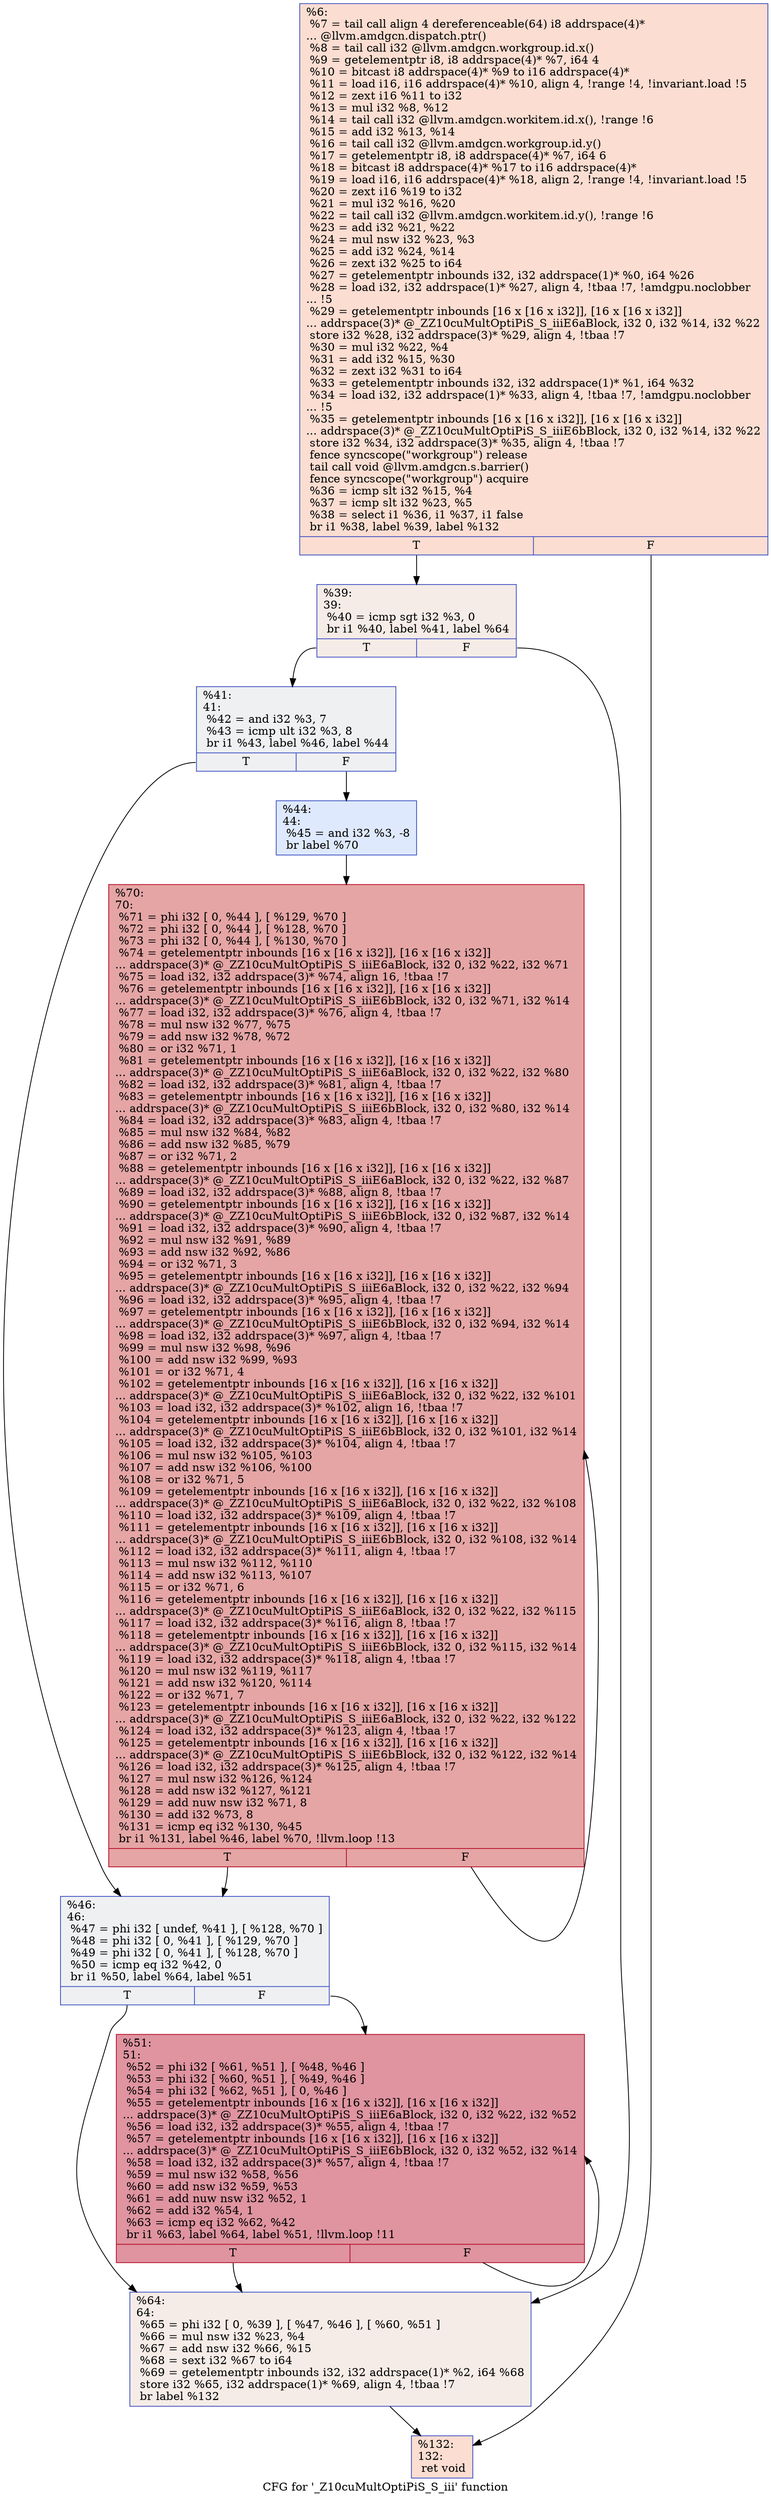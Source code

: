 digraph "CFG for '_Z10cuMultOptiPiS_S_iii' function" {
	label="CFG for '_Z10cuMultOptiPiS_S_iii' function";

	Node0x624aab0 [shape=record,color="#3d50c3ff", style=filled, fillcolor="#f7b39670",label="{%6:\l  %7 = tail call align 4 dereferenceable(64) i8 addrspace(4)*\l... @llvm.amdgcn.dispatch.ptr()\l  %8 = tail call i32 @llvm.amdgcn.workgroup.id.x()\l  %9 = getelementptr i8, i8 addrspace(4)* %7, i64 4\l  %10 = bitcast i8 addrspace(4)* %9 to i16 addrspace(4)*\l  %11 = load i16, i16 addrspace(4)* %10, align 4, !range !4, !invariant.load !5\l  %12 = zext i16 %11 to i32\l  %13 = mul i32 %8, %12\l  %14 = tail call i32 @llvm.amdgcn.workitem.id.x(), !range !6\l  %15 = add i32 %13, %14\l  %16 = tail call i32 @llvm.amdgcn.workgroup.id.y()\l  %17 = getelementptr i8, i8 addrspace(4)* %7, i64 6\l  %18 = bitcast i8 addrspace(4)* %17 to i16 addrspace(4)*\l  %19 = load i16, i16 addrspace(4)* %18, align 2, !range !4, !invariant.load !5\l  %20 = zext i16 %19 to i32\l  %21 = mul i32 %16, %20\l  %22 = tail call i32 @llvm.amdgcn.workitem.id.y(), !range !6\l  %23 = add i32 %21, %22\l  %24 = mul nsw i32 %23, %3\l  %25 = add i32 %24, %14\l  %26 = zext i32 %25 to i64\l  %27 = getelementptr inbounds i32, i32 addrspace(1)* %0, i64 %26\l  %28 = load i32, i32 addrspace(1)* %27, align 4, !tbaa !7, !amdgpu.noclobber\l... !5\l  %29 = getelementptr inbounds [16 x [16 x i32]], [16 x [16 x i32]]\l... addrspace(3)* @_ZZ10cuMultOptiPiS_S_iiiE6aBlock, i32 0, i32 %14, i32 %22\l  store i32 %28, i32 addrspace(3)* %29, align 4, !tbaa !7\l  %30 = mul i32 %22, %4\l  %31 = add i32 %15, %30\l  %32 = zext i32 %31 to i64\l  %33 = getelementptr inbounds i32, i32 addrspace(1)* %1, i64 %32\l  %34 = load i32, i32 addrspace(1)* %33, align 4, !tbaa !7, !amdgpu.noclobber\l... !5\l  %35 = getelementptr inbounds [16 x [16 x i32]], [16 x [16 x i32]]\l... addrspace(3)* @_ZZ10cuMultOptiPiS_S_iiiE6bBlock, i32 0, i32 %14, i32 %22\l  store i32 %34, i32 addrspace(3)* %35, align 4, !tbaa !7\l  fence syncscope(\"workgroup\") release\l  tail call void @llvm.amdgcn.s.barrier()\l  fence syncscope(\"workgroup\") acquire\l  %36 = icmp slt i32 %15, %4\l  %37 = icmp slt i32 %23, %5\l  %38 = select i1 %36, i1 %37, i1 false\l  br i1 %38, label %39, label %132\l|{<s0>T|<s1>F}}"];
	Node0x624aab0:s0 -> Node0x624f970;
	Node0x624aab0:s1 -> Node0x624fa00;
	Node0x624f970 [shape=record,color="#3d50c3ff", style=filled, fillcolor="#ead5c970",label="{%39:\l39:                                               \l  %40 = icmp sgt i32 %3, 0\l  br i1 %40, label %41, label %64\l|{<s0>T|<s1>F}}"];
	Node0x624f970:s0 -> Node0x624fbd0;
	Node0x624f970:s1 -> Node0x624fc20;
	Node0x624fbd0 [shape=record,color="#3d50c3ff", style=filled, fillcolor="#d9dce170",label="{%41:\l41:                                               \l  %42 = and i32 %3, 7\l  %43 = icmp ult i32 %3, 8\l  br i1 %43, label %46, label %44\l|{<s0>T|<s1>F}}"];
	Node0x624fbd0:s0 -> Node0x624fee0;
	Node0x624fbd0:s1 -> Node0x624ff30;
	Node0x624ff30 [shape=record,color="#3d50c3ff", style=filled, fillcolor="#b5cdfa70",label="{%44:\l44:                                               \l  %45 = and i32 %3, -8\l  br label %70\l}"];
	Node0x624ff30 -> Node0x6250130;
	Node0x624fee0 [shape=record,color="#3d50c3ff", style=filled, fillcolor="#d9dce170",label="{%46:\l46:                                               \l  %47 = phi i32 [ undef, %41 ], [ %128, %70 ]\l  %48 = phi i32 [ 0, %41 ], [ %129, %70 ]\l  %49 = phi i32 [ 0, %41 ], [ %128, %70 ]\l  %50 = icmp eq i32 %42, 0\l  br i1 %50, label %64, label %51\l|{<s0>T|<s1>F}}"];
	Node0x624fee0:s0 -> Node0x624fc20;
	Node0x624fee0:s1 -> Node0x6250530;
	Node0x6250530 [shape=record,color="#b70d28ff", style=filled, fillcolor="#b70d2870",label="{%51:\l51:                                               \l  %52 = phi i32 [ %61, %51 ], [ %48, %46 ]\l  %53 = phi i32 [ %60, %51 ], [ %49, %46 ]\l  %54 = phi i32 [ %62, %51 ], [ 0, %46 ]\l  %55 = getelementptr inbounds [16 x [16 x i32]], [16 x [16 x i32]]\l... addrspace(3)* @_ZZ10cuMultOptiPiS_S_iiiE6aBlock, i32 0, i32 %22, i32 %52\l  %56 = load i32, i32 addrspace(3)* %55, align 4, !tbaa !7\l  %57 = getelementptr inbounds [16 x [16 x i32]], [16 x [16 x i32]]\l... addrspace(3)* @_ZZ10cuMultOptiPiS_S_iiiE6bBlock, i32 0, i32 %52, i32 %14\l  %58 = load i32, i32 addrspace(3)* %57, align 4, !tbaa !7\l  %59 = mul nsw i32 %58, %56\l  %60 = add nsw i32 %59, %53\l  %61 = add nuw nsw i32 %52, 1\l  %62 = add i32 %54, 1\l  %63 = icmp eq i32 %62, %42\l  br i1 %63, label %64, label %51, !llvm.loop !11\l|{<s0>T|<s1>F}}"];
	Node0x6250530:s0 -> Node0x624fc20;
	Node0x6250530:s1 -> Node0x6250530;
	Node0x624fc20 [shape=record,color="#3d50c3ff", style=filled, fillcolor="#ead5c970",label="{%64:\l64:                                               \l  %65 = phi i32 [ 0, %39 ], [ %47, %46 ], [ %60, %51 ]\l  %66 = mul nsw i32 %23, %4\l  %67 = add nsw i32 %66, %15\l  %68 = sext i32 %67 to i64\l  %69 = getelementptr inbounds i32, i32 addrspace(1)* %2, i64 %68\l  store i32 %65, i32 addrspace(1)* %69, align 4, !tbaa !7\l  br label %132\l}"];
	Node0x624fc20 -> Node0x624fa00;
	Node0x6250130 [shape=record,color="#b70d28ff", style=filled, fillcolor="#c5333470",label="{%70:\l70:                                               \l  %71 = phi i32 [ 0, %44 ], [ %129, %70 ]\l  %72 = phi i32 [ 0, %44 ], [ %128, %70 ]\l  %73 = phi i32 [ 0, %44 ], [ %130, %70 ]\l  %74 = getelementptr inbounds [16 x [16 x i32]], [16 x [16 x i32]]\l... addrspace(3)* @_ZZ10cuMultOptiPiS_S_iiiE6aBlock, i32 0, i32 %22, i32 %71\l  %75 = load i32, i32 addrspace(3)* %74, align 16, !tbaa !7\l  %76 = getelementptr inbounds [16 x [16 x i32]], [16 x [16 x i32]]\l... addrspace(3)* @_ZZ10cuMultOptiPiS_S_iiiE6bBlock, i32 0, i32 %71, i32 %14\l  %77 = load i32, i32 addrspace(3)* %76, align 4, !tbaa !7\l  %78 = mul nsw i32 %77, %75\l  %79 = add nsw i32 %78, %72\l  %80 = or i32 %71, 1\l  %81 = getelementptr inbounds [16 x [16 x i32]], [16 x [16 x i32]]\l... addrspace(3)* @_ZZ10cuMultOptiPiS_S_iiiE6aBlock, i32 0, i32 %22, i32 %80\l  %82 = load i32, i32 addrspace(3)* %81, align 4, !tbaa !7\l  %83 = getelementptr inbounds [16 x [16 x i32]], [16 x [16 x i32]]\l... addrspace(3)* @_ZZ10cuMultOptiPiS_S_iiiE6bBlock, i32 0, i32 %80, i32 %14\l  %84 = load i32, i32 addrspace(3)* %83, align 4, !tbaa !7\l  %85 = mul nsw i32 %84, %82\l  %86 = add nsw i32 %85, %79\l  %87 = or i32 %71, 2\l  %88 = getelementptr inbounds [16 x [16 x i32]], [16 x [16 x i32]]\l... addrspace(3)* @_ZZ10cuMultOptiPiS_S_iiiE6aBlock, i32 0, i32 %22, i32 %87\l  %89 = load i32, i32 addrspace(3)* %88, align 8, !tbaa !7\l  %90 = getelementptr inbounds [16 x [16 x i32]], [16 x [16 x i32]]\l... addrspace(3)* @_ZZ10cuMultOptiPiS_S_iiiE6bBlock, i32 0, i32 %87, i32 %14\l  %91 = load i32, i32 addrspace(3)* %90, align 4, !tbaa !7\l  %92 = mul nsw i32 %91, %89\l  %93 = add nsw i32 %92, %86\l  %94 = or i32 %71, 3\l  %95 = getelementptr inbounds [16 x [16 x i32]], [16 x [16 x i32]]\l... addrspace(3)* @_ZZ10cuMultOptiPiS_S_iiiE6aBlock, i32 0, i32 %22, i32 %94\l  %96 = load i32, i32 addrspace(3)* %95, align 4, !tbaa !7\l  %97 = getelementptr inbounds [16 x [16 x i32]], [16 x [16 x i32]]\l... addrspace(3)* @_ZZ10cuMultOptiPiS_S_iiiE6bBlock, i32 0, i32 %94, i32 %14\l  %98 = load i32, i32 addrspace(3)* %97, align 4, !tbaa !7\l  %99 = mul nsw i32 %98, %96\l  %100 = add nsw i32 %99, %93\l  %101 = or i32 %71, 4\l  %102 = getelementptr inbounds [16 x [16 x i32]], [16 x [16 x i32]]\l... addrspace(3)* @_ZZ10cuMultOptiPiS_S_iiiE6aBlock, i32 0, i32 %22, i32 %101\l  %103 = load i32, i32 addrspace(3)* %102, align 16, !tbaa !7\l  %104 = getelementptr inbounds [16 x [16 x i32]], [16 x [16 x i32]]\l... addrspace(3)* @_ZZ10cuMultOptiPiS_S_iiiE6bBlock, i32 0, i32 %101, i32 %14\l  %105 = load i32, i32 addrspace(3)* %104, align 4, !tbaa !7\l  %106 = mul nsw i32 %105, %103\l  %107 = add nsw i32 %106, %100\l  %108 = or i32 %71, 5\l  %109 = getelementptr inbounds [16 x [16 x i32]], [16 x [16 x i32]]\l... addrspace(3)* @_ZZ10cuMultOptiPiS_S_iiiE6aBlock, i32 0, i32 %22, i32 %108\l  %110 = load i32, i32 addrspace(3)* %109, align 4, !tbaa !7\l  %111 = getelementptr inbounds [16 x [16 x i32]], [16 x [16 x i32]]\l... addrspace(3)* @_ZZ10cuMultOptiPiS_S_iiiE6bBlock, i32 0, i32 %108, i32 %14\l  %112 = load i32, i32 addrspace(3)* %111, align 4, !tbaa !7\l  %113 = mul nsw i32 %112, %110\l  %114 = add nsw i32 %113, %107\l  %115 = or i32 %71, 6\l  %116 = getelementptr inbounds [16 x [16 x i32]], [16 x [16 x i32]]\l... addrspace(3)* @_ZZ10cuMultOptiPiS_S_iiiE6aBlock, i32 0, i32 %22, i32 %115\l  %117 = load i32, i32 addrspace(3)* %116, align 8, !tbaa !7\l  %118 = getelementptr inbounds [16 x [16 x i32]], [16 x [16 x i32]]\l... addrspace(3)* @_ZZ10cuMultOptiPiS_S_iiiE6bBlock, i32 0, i32 %115, i32 %14\l  %119 = load i32, i32 addrspace(3)* %118, align 4, !tbaa !7\l  %120 = mul nsw i32 %119, %117\l  %121 = add nsw i32 %120, %114\l  %122 = or i32 %71, 7\l  %123 = getelementptr inbounds [16 x [16 x i32]], [16 x [16 x i32]]\l... addrspace(3)* @_ZZ10cuMultOptiPiS_S_iiiE6aBlock, i32 0, i32 %22, i32 %122\l  %124 = load i32, i32 addrspace(3)* %123, align 4, !tbaa !7\l  %125 = getelementptr inbounds [16 x [16 x i32]], [16 x [16 x i32]]\l... addrspace(3)* @_ZZ10cuMultOptiPiS_S_iiiE6bBlock, i32 0, i32 %122, i32 %14\l  %126 = load i32, i32 addrspace(3)* %125, align 4, !tbaa !7\l  %127 = mul nsw i32 %126, %124\l  %128 = add nsw i32 %127, %121\l  %129 = add nuw nsw i32 %71, 8\l  %130 = add i32 %73, 8\l  %131 = icmp eq i32 %130, %45\l  br i1 %131, label %46, label %70, !llvm.loop !13\l|{<s0>T|<s1>F}}"];
	Node0x6250130:s0 -> Node0x624fee0;
	Node0x6250130:s1 -> Node0x6250130;
	Node0x624fa00 [shape=record,color="#3d50c3ff", style=filled, fillcolor="#f7b39670",label="{%132:\l132:                                              \l  ret void\l}"];
}
